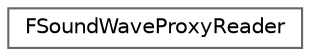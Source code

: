 digraph "Graphical Class Hierarchy"
{
 // INTERACTIVE_SVG=YES
 // LATEX_PDF_SIZE
  bgcolor="transparent";
  edge [fontname=Helvetica,fontsize=10,labelfontname=Helvetica,labelfontsize=10];
  node [fontname=Helvetica,fontsize=10,shape=box,height=0.2,width=0.4];
  rankdir="LR";
  Node0 [id="Node000000",label="FSoundWaveProxyReader",height=0.2,width=0.4,color="grey40", fillcolor="white", style="filled",URL="$da/d7f/classFSoundWaveProxyReader.html",tooltip="FSoundWaveProxyReader reads a FWaveProxy and outputs 32 bit interleaved audio."];
}
